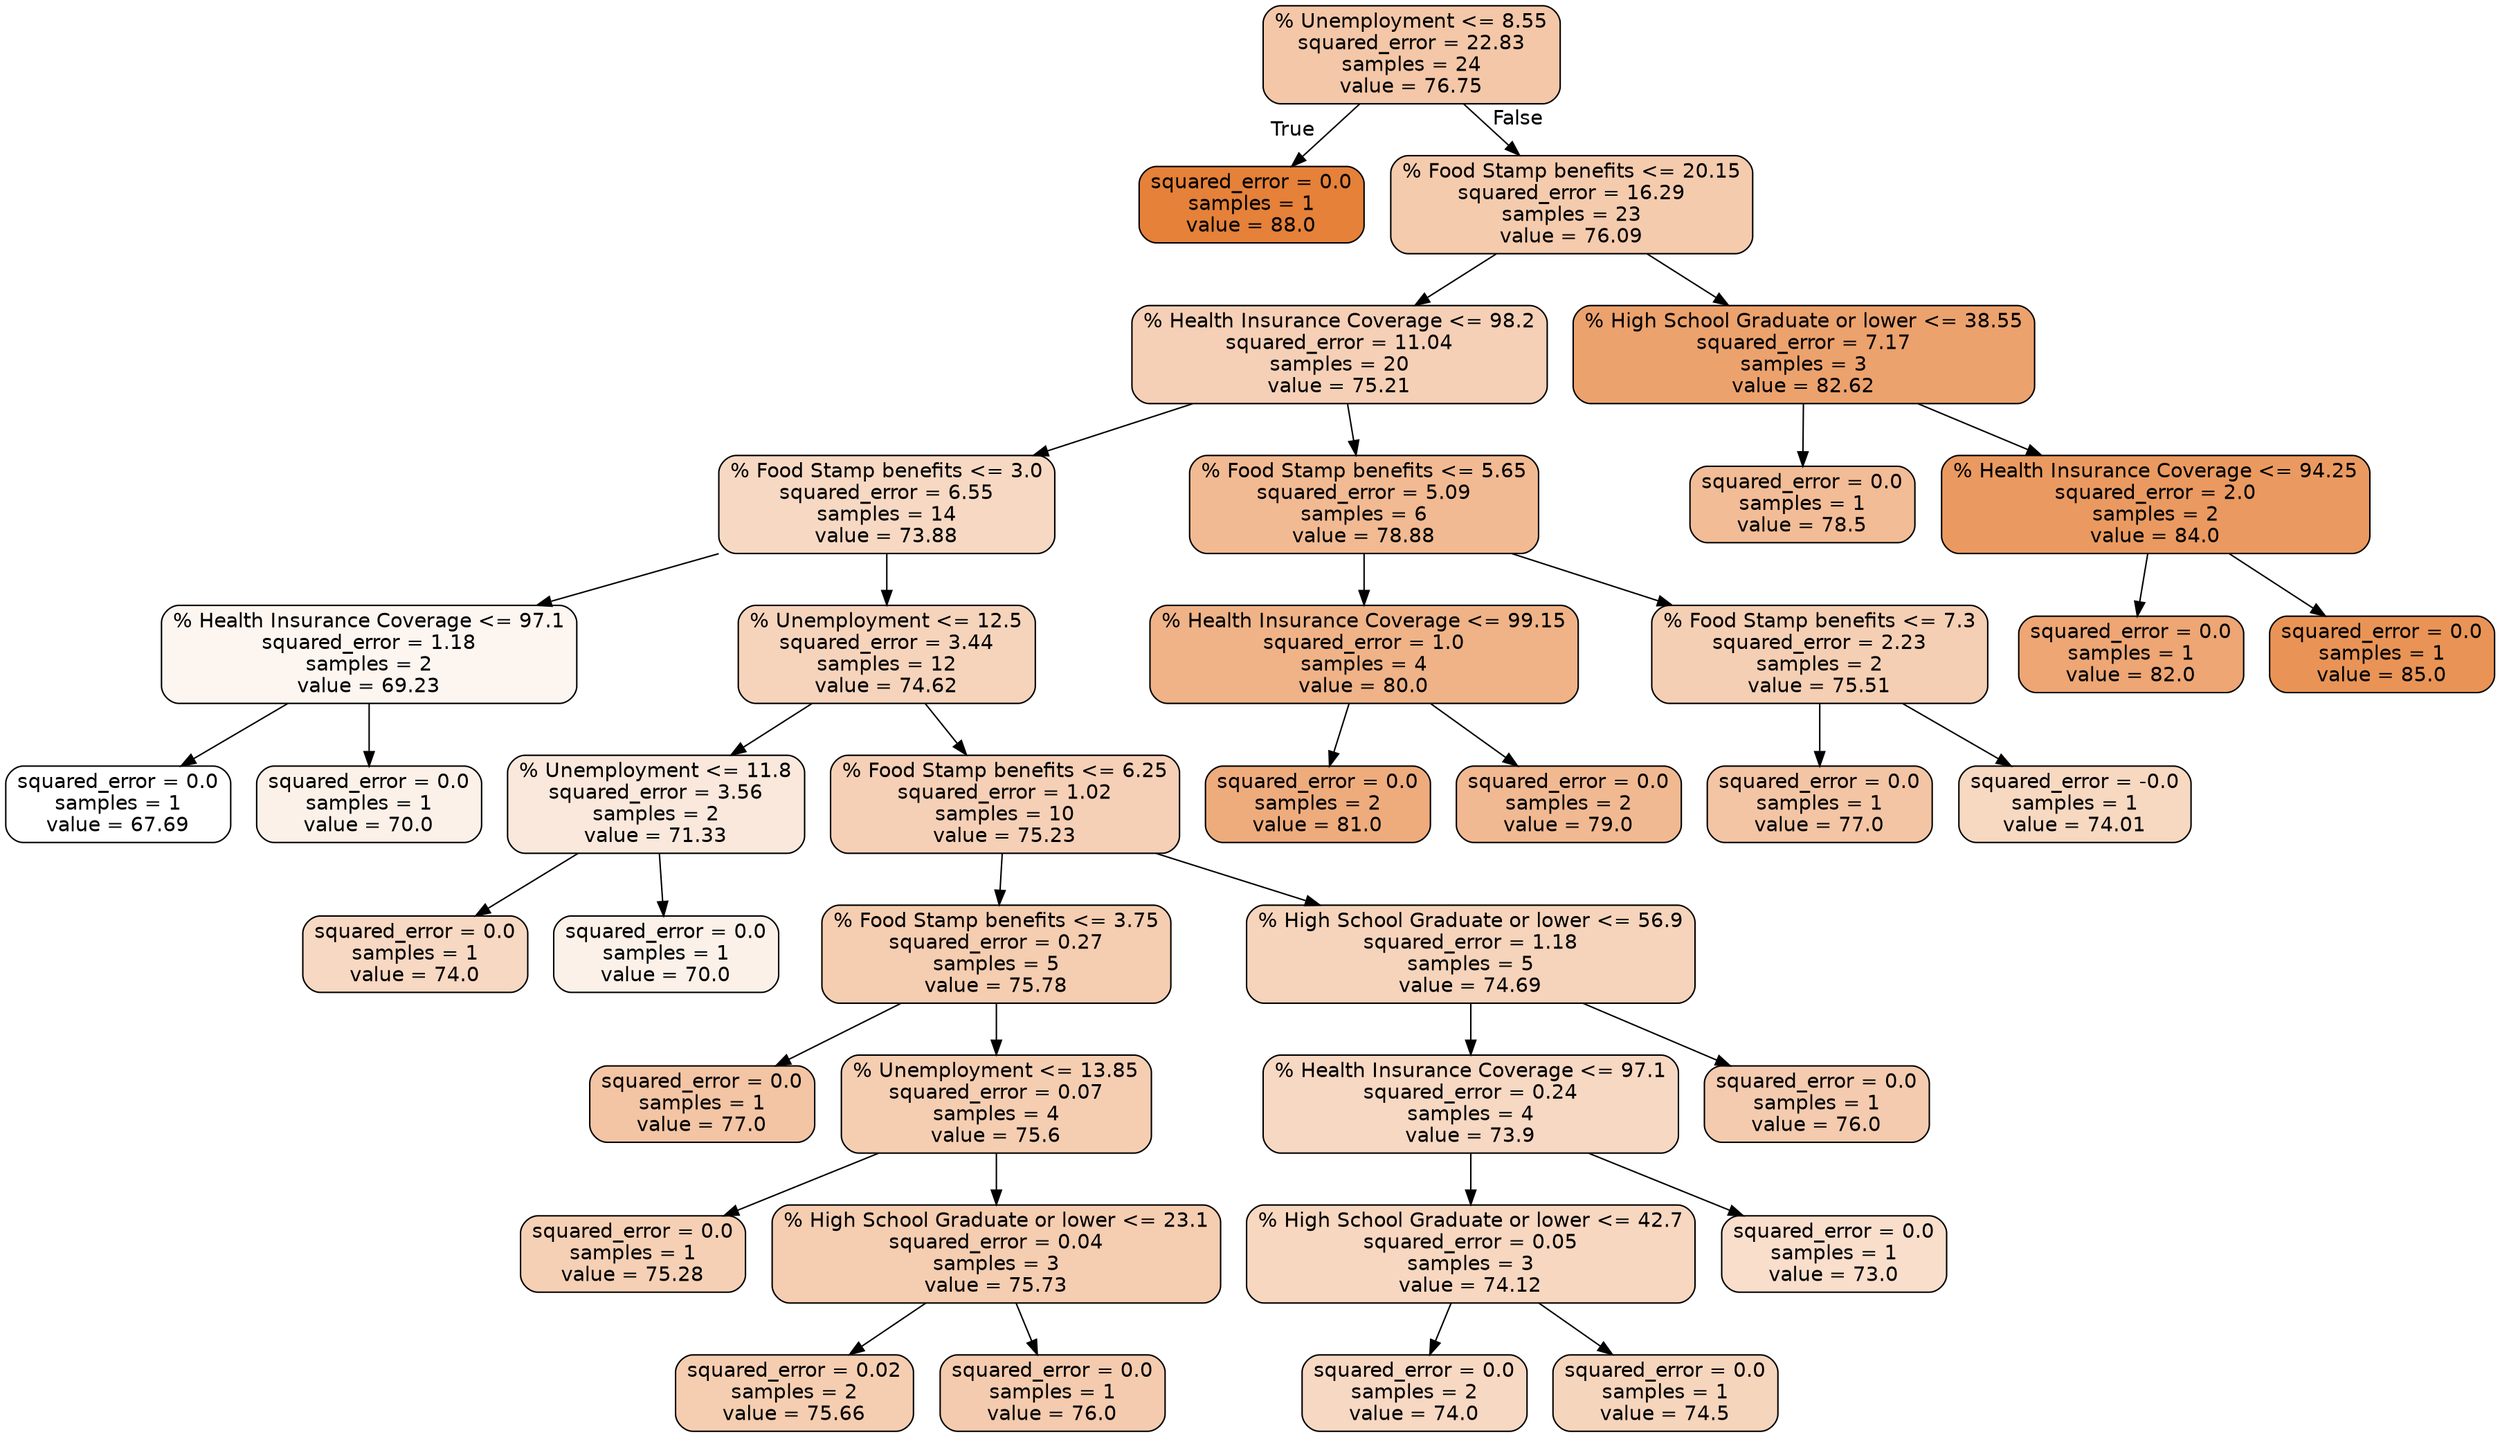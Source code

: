 digraph Tree {
node [shape=box, style="filled, rounded", color="black", fontname="helvetica"] ;
edge [fontname="helvetica"] ;
0 [label="% Unemployment <= 8.55\nsquared_error = 22.83\nsamples = 24\nvalue = 76.75", fillcolor="#f3c7a7"] ;
1 [label="squared_error = 0.0\nsamples = 1\nvalue = 88.0", fillcolor="#e58139"] ;
0 -> 1 [labeldistance=2.5, labelangle=45, headlabel="True"] ;
2 [label="% Food Stamp benefits <= 20.15\nsquared_error = 16.29\nsamples = 23\nvalue = 76.09", fillcolor="#f4cbad"] ;
0 -> 2 [labeldistance=2.5, labelangle=-45, headlabel="False"] ;
3 [label="% Health Insurance Coverage <= 98.2\nsquared_error = 11.04\nsamples = 20\nvalue = 75.21", fillcolor="#f5d0b6"] ;
2 -> 3 ;
4 [label="% Food Stamp benefits <= 3.0\nsquared_error = 6.55\nsamples = 14\nvalue = 73.88", fillcolor="#f7d9c3"] ;
3 -> 4 ;
5 [label="% Health Insurance Coverage <= 97.1\nsquared_error = 1.18\nsamples = 2\nvalue = 69.23", fillcolor="#fdf5f0"] ;
4 -> 5 ;
6 [label="squared_error = 0.0\nsamples = 1\nvalue = 67.69", fillcolor="#ffffff"] ;
5 -> 6 ;
7 [label="squared_error = 0.0\nsamples = 1\nvalue = 70.0", fillcolor="#fcf1e9"] ;
5 -> 7 ;
8 [label="% Unemployment <= 12.5\nsquared_error = 3.44\nsamples = 12\nvalue = 74.62", fillcolor="#f6d4bc"] ;
4 -> 8 ;
9 [label="% Unemployment <= 11.8\nsquared_error = 3.56\nsamples = 2\nvalue = 71.33", fillcolor="#fae8dc"] ;
8 -> 9 ;
10 [label="squared_error = 0.0\nsamples = 1\nvalue = 74.0", fillcolor="#f7d8c2"] ;
9 -> 10 ;
11 [label="squared_error = 0.0\nsamples = 1\nvalue = 70.0", fillcolor="#fcf1e9"] ;
9 -> 11 ;
12 [label="% Food Stamp benefits <= 6.25\nsquared_error = 1.02\nsamples = 10\nvalue = 75.23", fillcolor="#f5d0b6"] ;
8 -> 12 ;
13 [label="% Food Stamp benefits <= 3.75\nsquared_error = 0.27\nsamples = 5\nvalue = 75.78", fillcolor="#f5cdb0"] ;
12 -> 13 ;
14 [label="squared_error = 0.0\nsamples = 1\nvalue = 77.0", fillcolor="#f3c5a4"] ;
13 -> 14 ;
15 [label="% Unemployment <= 13.85\nsquared_error = 0.07\nsamples = 4\nvalue = 75.6", fillcolor="#f5ceb2"] ;
13 -> 15 ;
16 [label="squared_error = 0.0\nsamples = 1\nvalue = 75.28", fillcolor="#f5d0b5"] ;
15 -> 16 ;
17 [label="% High School Graduate or lower <= 23.1\nsquared_error = 0.04\nsamples = 3\nvalue = 75.73", fillcolor="#f5cdb1"] ;
15 -> 17 ;
18 [label="squared_error = 0.02\nsamples = 2\nvalue = 75.66", fillcolor="#f5ceb1"] ;
17 -> 18 ;
19 [label="squared_error = 0.0\nsamples = 1\nvalue = 76.0", fillcolor="#f4cbae"] ;
17 -> 19 ;
20 [label="% High School Graduate or lower <= 56.9\nsquared_error = 1.18\nsamples = 5\nvalue = 74.69", fillcolor="#f6d4bb"] ;
12 -> 20 ;
21 [label="% Health Insurance Coverage <= 97.1\nsquared_error = 0.24\nsamples = 4\nvalue = 73.9", fillcolor="#f7d8c2"] ;
20 -> 21 ;
22 [label="% High School Graduate or lower <= 42.7\nsquared_error = 0.05\nsamples = 3\nvalue = 74.12", fillcolor="#f7d7c0"] ;
21 -> 22 ;
23 [label="squared_error = 0.0\nsamples = 2\nvalue = 74.0", fillcolor="#f7d8c2"] ;
22 -> 23 ;
24 [label="squared_error = 0.0\nsamples = 1\nvalue = 74.5", fillcolor="#f6d5bd"] ;
22 -> 24 ;
25 [label="squared_error = 0.0\nsamples = 1\nvalue = 73.0", fillcolor="#f8decb"] ;
21 -> 25 ;
26 [label="squared_error = 0.0\nsamples = 1\nvalue = 76.0", fillcolor="#f4cbae"] ;
20 -> 26 ;
27 [label="% Food Stamp benefits <= 5.65\nsquared_error = 5.09\nsamples = 6\nvalue = 78.88", fillcolor="#f1ba92"] ;
3 -> 27 ;
28 [label="% Health Insurance Coverage <= 99.15\nsquared_error = 1.0\nsamples = 4\nvalue = 80.0", fillcolor="#efb387"] ;
27 -> 28 ;
29 [label="squared_error = 0.0\nsamples = 2\nvalue = 81.0", fillcolor="#eeac7d"] ;
28 -> 29 ;
30 [label="squared_error = 0.0\nsamples = 2\nvalue = 79.0", fillcolor="#f1b991"] ;
28 -> 30 ;
31 [label="% Food Stamp benefits <= 7.3\nsquared_error = 2.23\nsamples = 2\nvalue = 75.51", fillcolor="#f5cfb3"] ;
27 -> 31 ;
32 [label="squared_error = 0.0\nsamples = 1\nvalue = 77.0", fillcolor="#f3c5a4"] ;
31 -> 32 ;
33 [label="squared_error = -0.0\nsamples = 1\nvalue = 74.01", fillcolor="#f7d8c1"] ;
31 -> 33 ;
34 [label="% High School Graduate or lower <= 38.55\nsquared_error = 7.17\nsamples = 3\nvalue = 82.62", fillcolor="#eca26d"] ;
2 -> 34 ;
35 [label="squared_error = 0.0\nsamples = 1\nvalue = 78.5", fillcolor="#f1bc96"] ;
34 -> 35 ;
36 [label="% Health Insurance Coverage <= 94.25\nsquared_error = 2.0\nsamples = 2\nvalue = 84.0", fillcolor="#ea9a60"] ;
34 -> 36 ;
37 [label="squared_error = 0.0\nsamples = 1\nvalue = 82.0", fillcolor="#eda674"] ;
36 -> 37 ;
38 [label="squared_error = 0.0\nsamples = 1\nvalue = 85.0", fillcolor="#e99456"] ;
36 -> 38 ;
}